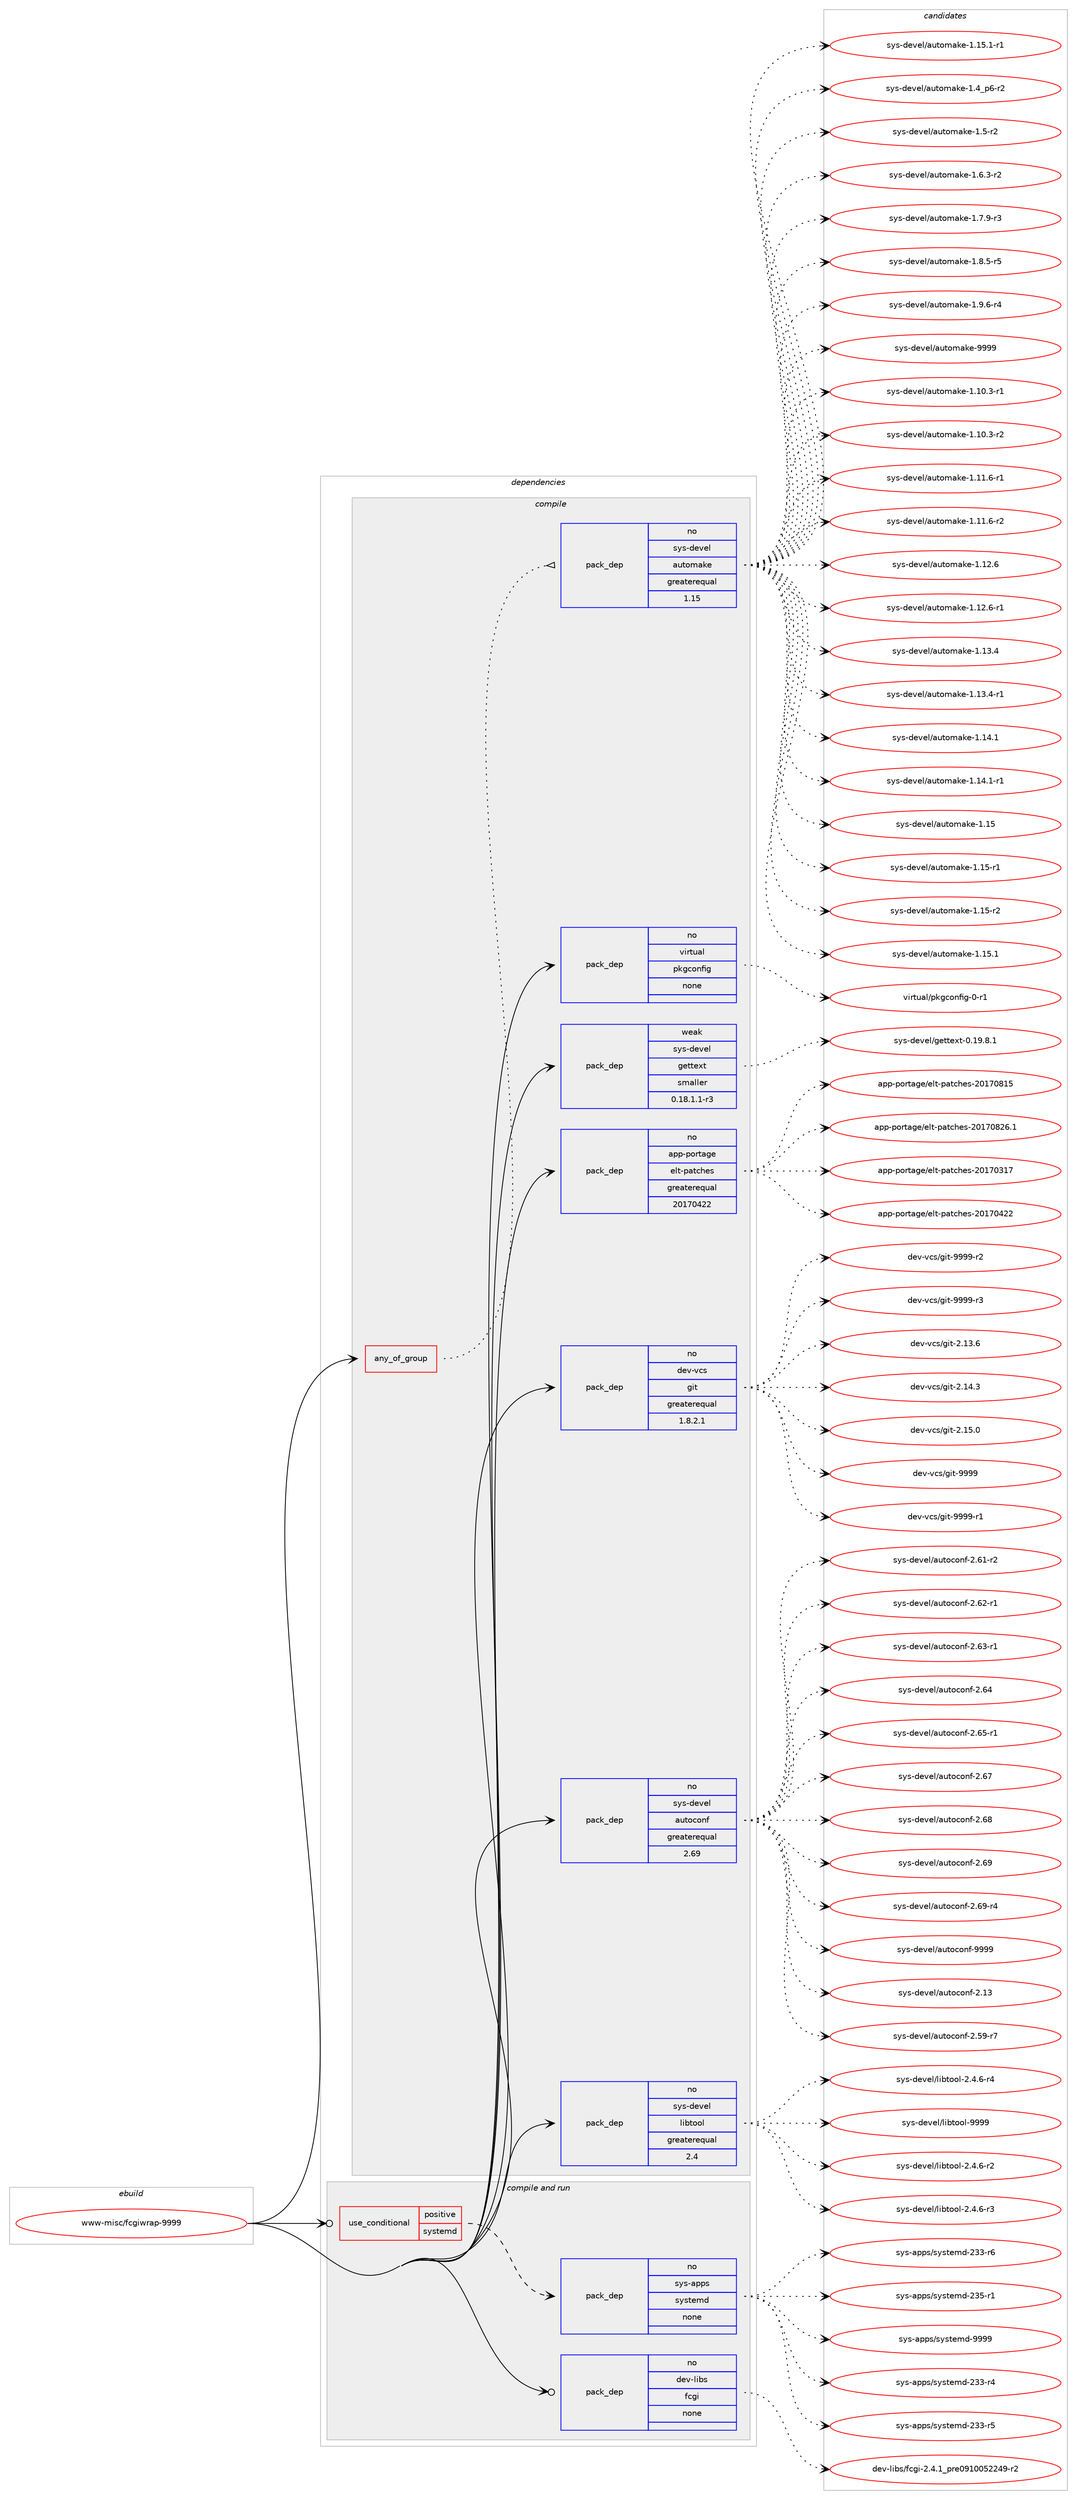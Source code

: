 digraph prolog {

# *************
# Graph options
# *************

newrank=true;
concentrate=true;
compound=true;
graph [rankdir=LR,fontname=Helvetica,fontsize=10,ranksep=1.5];#, ranksep=2.5, nodesep=0.2];
edge  [arrowhead=vee];
node  [fontname=Helvetica,fontsize=10];

# **********
# The ebuild
# **********

subgraph cluster_leftcol {
color=gray;
rank=same;
label=<<i>ebuild</i>>;
id [label="www-misc/fcgiwrap-9999", color=red, width=4, href="../www-misc/fcgiwrap-9999.svg"];
}

# ****************
# The dependencies
# ****************

subgraph cluster_midcol {
color=gray;
label=<<i>dependencies</i>>;
subgraph cluster_compile {
fillcolor="#eeeeee";
style=filled;
label=<<i>compile</i>>;
subgraph any8935 {
dependency505488 [label=<<TABLE BORDER="0" CELLBORDER="1" CELLSPACING="0" CELLPADDING="4"><TR><TD CELLPADDING="10">any_of_group</TD></TR></TABLE>>, shape=none, color=red];subgraph pack375931 {
dependency505489 [label=<<TABLE BORDER="0" CELLBORDER="1" CELLSPACING="0" CELLPADDING="4" WIDTH="220"><TR><TD ROWSPAN="6" CELLPADDING="30">pack_dep</TD></TR><TR><TD WIDTH="110">no</TD></TR><TR><TD>sys-devel</TD></TR><TR><TD>automake</TD></TR><TR><TD>greaterequal</TD></TR><TR><TD>1.15</TD></TR></TABLE>>, shape=none, color=blue];
}
dependency505488:e -> dependency505489:w [weight=20,style="dotted",arrowhead="oinv"];
}
id:e -> dependency505488:w [weight=20,style="solid",arrowhead="vee"];
subgraph pack375932 {
dependency505490 [label=<<TABLE BORDER="0" CELLBORDER="1" CELLSPACING="0" CELLPADDING="4" WIDTH="220"><TR><TD ROWSPAN="6" CELLPADDING="30">pack_dep</TD></TR><TR><TD WIDTH="110">no</TD></TR><TR><TD>app-portage</TD></TR><TR><TD>elt-patches</TD></TR><TR><TD>greaterequal</TD></TR><TR><TD>20170422</TD></TR></TABLE>>, shape=none, color=blue];
}
id:e -> dependency505490:w [weight=20,style="solid",arrowhead="vee"];
subgraph pack375933 {
dependency505491 [label=<<TABLE BORDER="0" CELLBORDER="1" CELLSPACING="0" CELLPADDING="4" WIDTH="220"><TR><TD ROWSPAN="6" CELLPADDING="30">pack_dep</TD></TR><TR><TD WIDTH="110">no</TD></TR><TR><TD>dev-vcs</TD></TR><TR><TD>git</TD></TR><TR><TD>greaterequal</TD></TR><TR><TD>1.8.2.1</TD></TR></TABLE>>, shape=none, color=blue];
}
id:e -> dependency505491:w [weight=20,style="solid",arrowhead="vee"];
subgraph pack375934 {
dependency505492 [label=<<TABLE BORDER="0" CELLBORDER="1" CELLSPACING="0" CELLPADDING="4" WIDTH="220"><TR><TD ROWSPAN="6" CELLPADDING="30">pack_dep</TD></TR><TR><TD WIDTH="110">no</TD></TR><TR><TD>sys-devel</TD></TR><TR><TD>autoconf</TD></TR><TR><TD>greaterequal</TD></TR><TR><TD>2.69</TD></TR></TABLE>>, shape=none, color=blue];
}
id:e -> dependency505492:w [weight=20,style="solid",arrowhead="vee"];
subgraph pack375935 {
dependency505493 [label=<<TABLE BORDER="0" CELLBORDER="1" CELLSPACING="0" CELLPADDING="4" WIDTH="220"><TR><TD ROWSPAN="6" CELLPADDING="30">pack_dep</TD></TR><TR><TD WIDTH="110">no</TD></TR><TR><TD>sys-devel</TD></TR><TR><TD>libtool</TD></TR><TR><TD>greaterequal</TD></TR><TR><TD>2.4</TD></TR></TABLE>>, shape=none, color=blue];
}
id:e -> dependency505493:w [weight=20,style="solid",arrowhead="vee"];
subgraph pack375936 {
dependency505494 [label=<<TABLE BORDER="0" CELLBORDER="1" CELLSPACING="0" CELLPADDING="4" WIDTH="220"><TR><TD ROWSPAN="6" CELLPADDING="30">pack_dep</TD></TR><TR><TD WIDTH="110">no</TD></TR><TR><TD>virtual</TD></TR><TR><TD>pkgconfig</TD></TR><TR><TD>none</TD></TR><TR><TD></TD></TR></TABLE>>, shape=none, color=blue];
}
id:e -> dependency505494:w [weight=20,style="solid",arrowhead="vee"];
subgraph pack375937 {
dependency505495 [label=<<TABLE BORDER="0" CELLBORDER="1" CELLSPACING="0" CELLPADDING="4" WIDTH="220"><TR><TD ROWSPAN="6" CELLPADDING="30">pack_dep</TD></TR><TR><TD WIDTH="110">weak</TD></TR><TR><TD>sys-devel</TD></TR><TR><TD>gettext</TD></TR><TR><TD>smaller</TD></TR><TR><TD>0.18.1.1-r3</TD></TR></TABLE>>, shape=none, color=blue];
}
id:e -> dependency505495:w [weight=20,style="solid",arrowhead="vee"];
}
subgraph cluster_compileandrun {
fillcolor="#eeeeee";
style=filled;
label=<<i>compile and run</i>>;
subgraph cond120287 {
dependency505496 [label=<<TABLE BORDER="0" CELLBORDER="1" CELLSPACING="0" CELLPADDING="4"><TR><TD ROWSPAN="3" CELLPADDING="10">use_conditional</TD></TR><TR><TD>positive</TD></TR><TR><TD>systemd</TD></TR></TABLE>>, shape=none, color=red];
subgraph pack375938 {
dependency505497 [label=<<TABLE BORDER="0" CELLBORDER="1" CELLSPACING="0" CELLPADDING="4" WIDTH="220"><TR><TD ROWSPAN="6" CELLPADDING="30">pack_dep</TD></TR><TR><TD WIDTH="110">no</TD></TR><TR><TD>sys-apps</TD></TR><TR><TD>systemd</TD></TR><TR><TD>none</TD></TR><TR><TD></TD></TR></TABLE>>, shape=none, color=blue];
}
dependency505496:e -> dependency505497:w [weight=20,style="dashed",arrowhead="vee"];
}
id:e -> dependency505496:w [weight=20,style="solid",arrowhead="odotvee"];
subgraph pack375939 {
dependency505498 [label=<<TABLE BORDER="0" CELLBORDER="1" CELLSPACING="0" CELLPADDING="4" WIDTH="220"><TR><TD ROWSPAN="6" CELLPADDING="30">pack_dep</TD></TR><TR><TD WIDTH="110">no</TD></TR><TR><TD>dev-libs</TD></TR><TR><TD>fcgi</TD></TR><TR><TD>none</TD></TR><TR><TD></TD></TR></TABLE>>, shape=none, color=blue];
}
id:e -> dependency505498:w [weight=20,style="solid",arrowhead="odotvee"];
}
subgraph cluster_run {
fillcolor="#eeeeee";
style=filled;
label=<<i>run</i>>;
}
}

# **************
# The candidates
# **************

subgraph cluster_choices {
rank=same;
color=gray;
label=<<i>candidates</i>>;

subgraph choice375931 {
color=black;
nodesep=1;
choice11512111545100101118101108479711711611110997107101454946494846514511449 [label="sys-devel/automake-1.10.3-r1", color=red, width=4,href="../sys-devel/automake-1.10.3-r1.svg"];
choice11512111545100101118101108479711711611110997107101454946494846514511450 [label="sys-devel/automake-1.10.3-r2", color=red, width=4,href="../sys-devel/automake-1.10.3-r2.svg"];
choice11512111545100101118101108479711711611110997107101454946494946544511449 [label="sys-devel/automake-1.11.6-r1", color=red, width=4,href="../sys-devel/automake-1.11.6-r1.svg"];
choice11512111545100101118101108479711711611110997107101454946494946544511450 [label="sys-devel/automake-1.11.6-r2", color=red, width=4,href="../sys-devel/automake-1.11.6-r2.svg"];
choice1151211154510010111810110847971171161111099710710145494649504654 [label="sys-devel/automake-1.12.6", color=red, width=4,href="../sys-devel/automake-1.12.6.svg"];
choice11512111545100101118101108479711711611110997107101454946495046544511449 [label="sys-devel/automake-1.12.6-r1", color=red, width=4,href="../sys-devel/automake-1.12.6-r1.svg"];
choice1151211154510010111810110847971171161111099710710145494649514652 [label="sys-devel/automake-1.13.4", color=red, width=4,href="../sys-devel/automake-1.13.4.svg"];
choice11512111545100101118101108479711711611110997107101454946495146524511449 [label="sys-devel/automake-1.13.4-r1", color=red, width=4,href="../sys-devel/automake-1.13.4-r1.svg"];
choice1151211154510010111810110847971171161111099710710145494649524649 [label="sys-devel/automake-1.14.1", color=red, width=4,href="../sys-devel/automake-1.14.1.svg"];
choice11512111545100101118101108479711711611110997107101454946495246494511449 [label="sys-devel/automake-1.14.1-r1", color=red, width=4,href="../sys-devel/automake-1.14.1-r1.svg"];
choice115121115451001011181011084797117116111109971071014549464953 [label="sys-devel/automake-1.15", color=red, width=4,href="../sys-devel/automake-1.15.svg"];
choice1151211154510010111810110847971171161111099710710145494649534511449 [label="sys-devel/automake-1.15-r1", color=red, width=4,href="../sys-devel/automake-1.15-r1.svg"];
choice1151211154510010111810110847971171161111099710710145494649534511450 [label="sys-devel/automake-1.15-r2", color=red, width=4,href="../sys-devel/automake-1.15-r2.svg"];
choice1151211154510010111810110847971171161111099710710145494649534649 [label="sys-devel/automake-1.15.1", color=red, width=4,href="../sys-devel/automake-1.15.1.svg"];
choice11512111545100101118101108479711711611110997107101454946495346494511449 [label="sys-devel/automake-1.15.1-r1", color=red, width=4,href="../sys-devel/automake-1.15.1-r1.svg"];
choice115121115451001011181011084797117116111109971071014549465295112544511450 [label="sys-devel/automake-1.4_p6-r2", color=red, width=4,href="../sys-devel/automake-1.4_p6-r2.svg"];
choice11512111545100101118101108479711711611110997107101454946534511450 [label="sys-devel/automake-1.5-r2", color=red, width=4,href="../sys-devel/automake-1.5-r2.svg"];
choice115121115451001011181011084797117116111109971071014549465446514511450 [label="sys-devel/automake-1.6.3-r2", color=red, width=4,href="../sys-devel/automake-1.6.3-r2.svg"];
choice115121115451001011181011084797117116111109971071014549465546574511451 [label="sys-devel/automake-1.7.9-r3", color=red, width=4,href="../sys-devel/automake-1.7.9-r3.svg"];
choice115121115451001011181011084797117116111109971071014549465646534511453 [label="sys-devel/automake-1.8.5-r5", color=red, width=4,href="../sys-devel/automake-1.8.5-r5.svg"];
choice115121115451001011181011084797117116111109971071014549465746544511452 [label="sys-devel/automake-1.9.6-r4", color=red, width=4,href="../sys-devel/automake-1.9.6-r4.svg"];
choice115121115451001011181011084797117116111109971071014557575757 [label="sys-devel/automake-9999", color=red, width=4,href="../sys-devel/automake-9999.svg"];
dependency505489:e -> choice11512111545100101118101108479711711611110997107101454946494846514511449:w [style=dotted,weight="100"];
dependency505489:e -> choice11512111545100101118101108479711711611110997107101454946494846514511450:w [style=dotted,weight="100"];
dependency505489:e -> choice11512111545100101118101108479711711611110997107101454946494946544511449:w [style=dotted,weight="100"];
dependency505489:e -> choice11512111545100101118101108479711711611110997107101454946494946544511450:w [style=dotted,weight="100"];
dependency505489:e -> choice1151211154510010111810110847971171161111099710710145494649504654:w [style=dotted,weight="100"];
dependency505489:e -> choice11512111545100101118101108479711711611110997107101454946495046544511449:w [style=dotted,weight="100"];
dependency505489:e -> choice1151211154510010111810110847971171161111099710710145494649514652:w [style=dotted,weight="100"];
dependency505489:e -> choice11512111545100101118101108479711711611110997107101454946495146524511449:w [style=dotted,weight="100"];
dependency505489:e -> choice1151211154510010111810110847971171161111099710710145494649524649:w [style=dotted,weight="100"];
dependency505489:e -> choice11512111545100101118101108479711711611110997107101454946495246494511449:w [style=dotted,weight="100"];
dependency505489:e -> choice115121115451001011181011084797117116111109971071014549464953:w [style=dotted,weight="100"];
dependency505489:e -> choice1151211154510010111810110847971171161111099710710145494649534511449:w [style=dotted,weight="100"];
dependency505489:e -> choice1151211154510010111810110847971171161111099710710145494649534511450:w [style=dotted,weight="100"];
dependency505489:e -> choice1151211154510010111810110847971171161111099710710145494649534649:w [style=dotted,weight="100"];
dependency505489:e -> choice11512111545100101118101108479711711611110997107101454946495346494511449:w [style=dotted,weight="100"];
dependency505489:e -> choice115121115451001011181011084797117116111109971071014549465295112544511450:w [style=dotted,weight="100"];
dependency505489:e -> choice11512111545100101118101108479711711611110997107101454946534511450:w [style=dotted,weight="100"];
dependency505489:e -> choice115121115451001011181011084797117116111109971071014549465446514511450:w [style=dotted,weight="100"];
dependency505489:e -> choice115121115451001011181011084797117116111109971071014549465546574511451:w [style=dotted,weight="100"];
dependency505489:e -> choice115121115451001011181011084797117116111109971071014549465646534511453:w [style=dotted,weight="100"];
dependency505489:e -> choice115121115451001011181011084797117116111109971071014549465746544511452:w [style=dotted,weight="100"];
dependency505489:e -> choice115121115451001011181011084797117116111109971071014557575757:w [style=dotted,weight="100"];
}
subgraph choice375932 {
color=black;
nodesep=1;
choice97112112451121111141169710310147101108116451129711699104101115455048495548514955 [label="app-portage/elt-patches-20170317", color=red, width=4,href="../app-portage/elt-patches-20170317.svg"];
choice97112112451121111141169710310147101108116451129711699104101115455048495548525050 [label="app-portage/elt-patches-20170422", color=red, width=4,href="../app-portage/elt-patches-20170422.svg"];
choice97112112451121111141169710310147101108116451129711699104101115455048495548564953 [label="app-portage/elt-patches-20170815", color=red, width=4,href="../app-portage/elt-patches-20170815.svg"];
choice971121124511211111411697103101471011081164511297116991041011154550484955485650544649 [label="app-portage/elt-patches-20170826.1", color=red, width=4,href="../app-portage/elt-patches-20170826.1.svg"];
dependency505490:e -> choice97112112451121111141169710310147101108116451129711699104101115455048495548514955:w [style=dotted,weight="100"];
dependency505490:e -> choice97112112451121111141169710310147101108116451129711699104101115455048495548525050:w [style=dotted,weight="100"];
dependency505490:e -> choice97112112451121111141169710310147101108116451129711699104101115455048495548564953:w [style=dotted,weight="100"];
dependency505490:e -> choice971121124511211111411697103101471011081164511297116991041011154550484955485650544649:w [style=dotted,weight="100"];
}
subgraph choice375933 {
color=black;
nodesep=1;
choice10010111845118991154710310511645504649514654 [label="dev-vcs/git-2.13.6", color=red, width=4,href="../dev-vcs/git-2.13.6.svg"];
choice10010111845118991154710310511645504649524651 [label="dev-vcs/git-2.14.3", color=red, width=4,href="../dev-vcs/git-2.14.3.svg"];
choice10010111845118991154710310511645504649534648 [label="dev-vcs/git-2.15.0", color=red, width=4,href="../dev-vcs/git-2.15.0.svg"];
choice1001011184511899115471031051164557575757 [label="dev-vcs/git-9999", color=red, width=4,href="../dev-vcs/git-9999.svg"];
choice10010111845118991154710310511645575757574511449 [label="dev-vcs/git-9999-r1", color=red, width=4,href="../dev-vcs/git-9999-r1.svg"];
choice10010111845118991154710310511645575757574511450 [label="dev-vcs/git-9999-r2", color=red, width=4,href="../dev-vcs/git-9999-r2.svg"];
choice10010111845118991154710310511645575757574511451 [label="dev-vcs/git-9999-r3", color=red, width=4,href="../dev-vcs/git-9999-r3.svg"];
dependency505491:e -> choice10010111845118991154710310511645504649514654:w [style=dotted,weight="100"];
dependency505491:e -> choice10010111845118991154710310511645504649524651:w [style=dotted,weight="100"];
dependency505491:e -> choice10010111845118991154710310511645504649534648:w [style=dotted,weight="100"];
dependency505491:e -> choice1001011184511899115471031051164557575757:w [style=dotted,weight="100"];
dependency505491:e -> choice10010111845118991154710310511645575757574511449:w [style=dotted,weight="100"];
dependency505491:e -> choice10010111845118991154710310511645575757574511450:w [style=dotted,weight="100"];
dependency505491:e -> choice10010111845118991154710310511645575757574511451:w [style=dotted,weight="100"];
}
subgraph choice375934 {
color=black;
nodesep=1;
choice115121115451001011181011084797117116111991111101024550464951 [label="sys-devel/autoconf-2.13", color=red, width=4,href="../sys-devel/autoconf-2.13.svg"];
choice1151211154510010111810110847971171161119911111010245504653574511455 [label="sys-devel/autoconf-2.59-r7", color=red, width=4,href="../sys-devel/autoconf-2.59-r7.svg"];
choice1151211154510010111810110847971171161119911111010245504654494511450 [label="sys-devel/autoconf-2.61-r2", color=red, width=4,href="../sys-devel/autoconf-2.61-r2.svg"];
choice1151211154510010111810110847971171161119911111010245504654504511449 [label="sys-devel/autoconf-2.62-r1", color=red, width=4,href="../sys-devel/autoconf-2.62-r1.svg"];
choice1151211154510010111810110847971171161119911111010245504654514511449 [label="sys-devel/autoconf-2.63-r1", color=red, width=4,href="../sys-devel/autoconf-2.63-r1.svg"];
choice115121115451001011181011084797117116111991111101024550465452 [label="sys-devel/autoconf-2.64", color=red, width=4,href="../sys-devel/autoconf-2.64.svg"];
choice1151211154510010111810110847971171161119911111010245504654534511449 [label="sys-devel/autoconf-2.65-r1", color=red, width=4,href="../sys-devel/autoconf-2.65-r1.svg"];
choice115121115451001011181011084797117116111991111101024550465455 [label="sys-devel/autoconf-2.67", color=red, width=4,href="../sys-devel/autoconf-2.67.svg"];
choice115121115451001011181011084797117116111991111101024550465456 [label="sys-devel/autoconf-2.68", color=red, width=4,href="../sys-devel/autoconf-2.68.svg"];
choice115121115451001011181011084797117116111991111101024550465457 [label="sys-devel/autoconf-2.69", color=red, width=4,href="../sys-devel/autoconf-2.69.svg"];
choice1151211154510010111810110847971171161119911111010245504654574511452 [label="sys-devel/autoconf-2.69-r4", color=red, width=4,href="../sys-devel/autoconf-2.69-r4.svg"];
choice115121115451001011181011084797117116111991111101024557575757 [label="sys-devel/autoconf-9999", color=red, width=4,href="../sys-devel/autoconf-9999.svg"];
dependency505492:e -> choice115121115451001011181011084797117116111991111101024550464951:w [style=dotted,weight="100"];
dependency505492:e -> choice1151211154510010111810110847971171161119911111010245504653574511455:w [style=dotted,weight="100"];
dependency505492:e -> choice1151211154510010111810110847971171161119911111010245504654494511450:w [style=dotted,weight="100"];
dependency505492:e -> choice1151211154510010111810110847971171161119911111010245504654504511449:w [style=dotted,weight="100"];
dependency505492:e -> choice1151211154510010111810110847971171161119911111010245504654514511449:w [style=dotted,weight="100"];
dependency505492:e -> choice115121115451001011181011084797117116111991111101024550465452:w [style=dotted,weight="100"];
dependency505492:e -> choice1151211154510010111810110847971171161119911111010245504654534511449:w [style=dotted,weight="100"];
dependency505492:e -> choice115121115451001011181011084797117116111991111101024550465455:w [style=dotted,weight="100"];
dependency505492:e -> choice115121115451001011181011084797117116111991111101024550465456:w [style=dotted,weight="100"];
dependency505492:e -> choice115121115451001011181011084797117116111991111101024550465457:w [style=dotted,weight="100"];
dependency505492:e -> choice1151211154510010111810110847971171161119911111010245504654574511452:w [style=dotted,weight="100"];
dependency505492:e -> choice115121115451001011181011084797117116111991111101024557575757:w [style=dotted,weight="100"];
}
subgraph choice375935 {
color=black;
nodesep=1;
choice1151211154510010111810110847108105981161111111084550465246544511450 [label="sys-devel/libtool-2.4.6-r2", color=red, width=4,href="../sys-devel/libtool-2.4.6-r2.svg"];
choice1151211154510010111810110847108105981161111111084550465246544511451 [label="sys-devel/libtool-2.4.6-r3", color=red, width=4,href="../sys-devel/libtool-2.4.6-r3.svg"];
choice1151211154510010111810110847108105981161111111084550465246544511452 [label="sys-devel/libtool-2.4.6-r4", color=red, width=4,href="../sys-devel/libtool-2.4.6-r4.svg"];
choice1151211154510010111810110847108105981161111111084557575757 [label="sys-devel/libtool-9999", color=red, width=4,href="../sys-devel/libtool-9999.svg"];
dependency505493:e -> choice1151211154510010111810110847108105981161111111084550465246544511450:w [style=dotted,weight="100"];
dependency505493:e -> choice1151211154510010111810110847108105981161111111084550465246544511451:w [style=dotted,weight="100"];
dependency505493:e -> choice1151211154510010111810110847108105981161111111084550465246544511452:w [style=dotted,weight="100"];
dependency505493:e -> choice1151211154510010111810110847108105981161111111084557575757:w [style=dotted,weight="100"];
}
subgraph choice375936 {
color=black;
nodesep=1;
choice11810511411611797108471121071039911111010210510345484511449 [label="virtual/pkgconfig-0-r1", color=red, width=4,href="../virtual/pkgconfig-0-r1.svg"];
dependency505494:e -> choice11810511411611797108471121071039911111010210510345484511449:w [style=dotted,weight="100"];
}
subgraph choice375937 {
color=black;
nodesep=1;
choice1151211154510010111810110847103101116116101120116454846495746564649 [label="sys-devel/gettext-0.19.8.1", color=red, width=4,href="../sys-devel/gettext-0.19.8.1.svg"];
dependency505495:e -> choice1151211154510010111810110847103101116116101120116454846495746564649:w [style=dotted,weight="100"];
}
subgraph choice375938 {
color=black;
nodesep=1;
choice115121115459711211211547115121115116101109100455051514511452 [label="sys-apps/systemd-233-r4", color=red, width=4,href="../sys-apps/systemd-233-r4.svg"];
choice115121115459711211211547115121115116101109100455051514511453 [label="sys-apps/systemd-233-r5", color=red, width=4,href="../sys-apps/systemd-233-r5.svg"];
choice115121115459711211211547115121115116101109100455051514511454 [label="sys-apps/systemd-233-r6", color=red, width=4,href="../sys-apps/systemd-233-r6.svg"];
choice115121115459711211211547115121115116101109100455051534511449 [label="sys-apps/systemd-235-r1", color=red, width=4,href="../sys-apps/systemd-235-r1.svg"];
choice1151211154597112112115471151211151161011091004557575757 [label="sys-apps/systemd-9999", color=red, width=4,href="../sys-apps/systemd-9999.svg"];
dependency505497:e -> choice115121115459711211211547115121115116101109100455051514511452:w [style=dotted,weight="100"];
dependency505497:e -> choice115121115459711211211547115121115116101109100455051514511453:w [style=dotted,weight="100"];
dependency505497:e -> choice115121115459711211211547115121115116101109100455051514511454:w [style=dotted,weight="100"];
dependency505497:e -> choice115121115459711211211547115121115116101109100455051534511449:w [style=dotted,weight="100"];
dependency505497:e -> choice1151211154597112112115471151211151161011091004557575757:w [style=dotted,weight="100"];
}
subgraph choice375939 {
color=black;
nodesep=1;
choice1001011184510810598115471029910310545504652464995112114101485749484853505052574511450 [label="dev-libs/fcgi-2.4.1_pre0910052249-r2", color=red, width=4,href="../dev-libs/fcgi-2.4.1_pre0910052249-r2.svg"];
dependency505498:e -> choice1001011184510810598115471029910310545504652464995112114101485749484853505052574511450:w [style=dotted,weight="100"];
}
}

}
